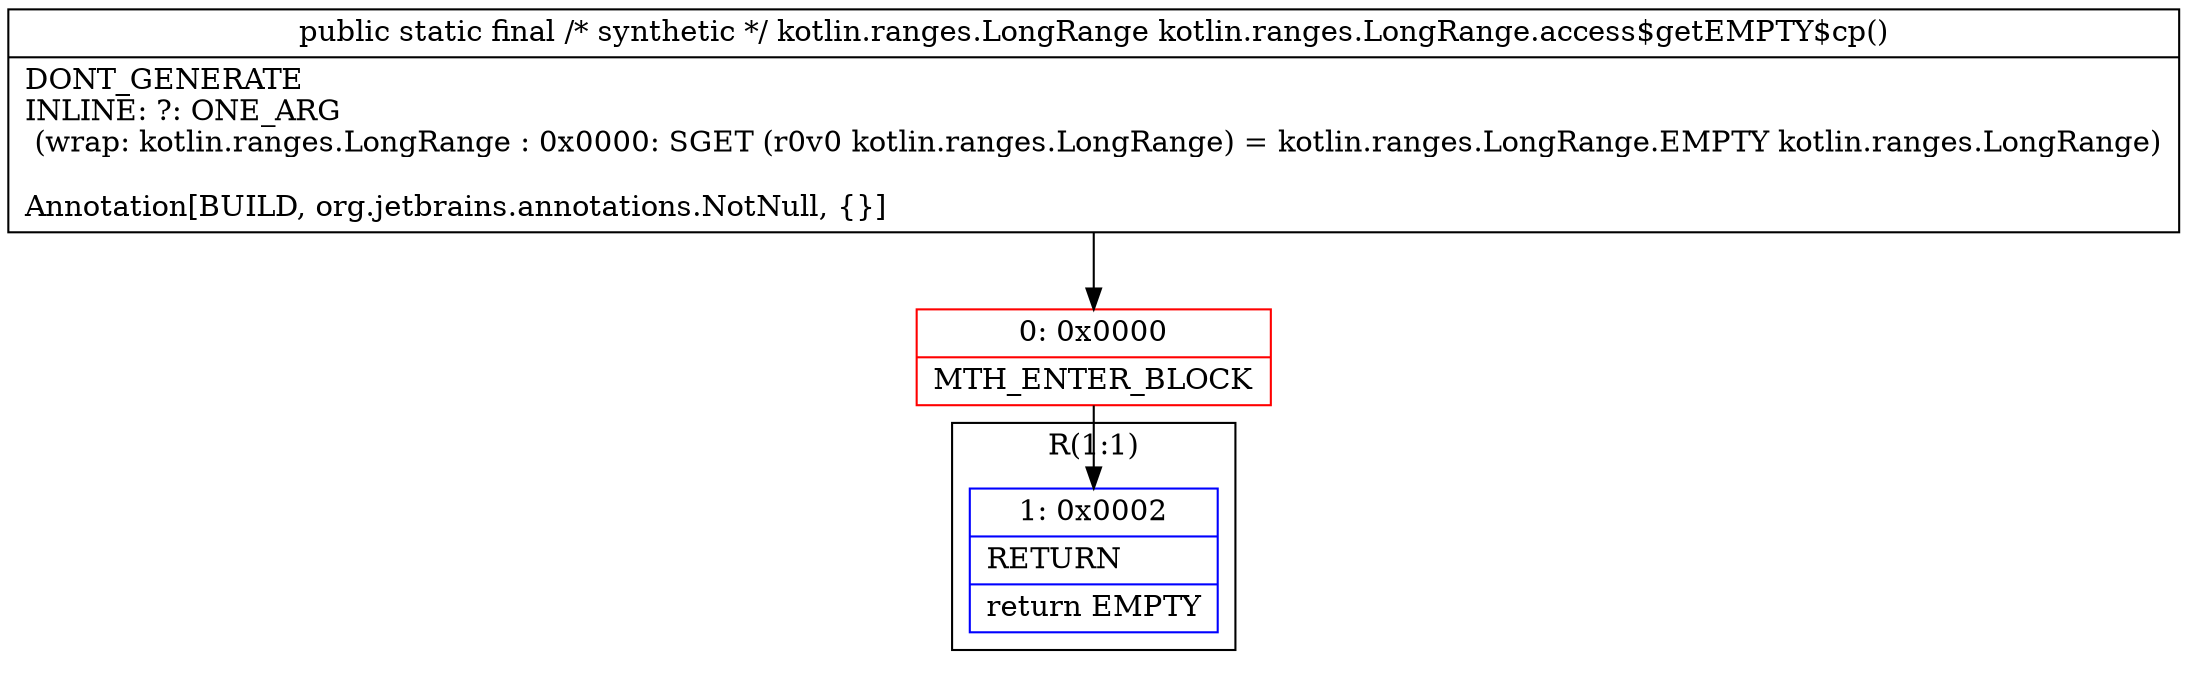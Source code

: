digraph "CFG forkotlin.ranges.LongRange.access$getEMPTY$cp()Lkotlin\/ranges\/LongRange;" {
subgraph cluster_Region_355989224 {
label = "R(1:1)";
node [shape=record,color=blue];
Node_1 [shape=record,label="{1\:\ 0x0002|RETURN\l|return EMPTY\l}"];
}
Node_0 [shape=record,color=red,label="{0\:\ 0x0000|MTH_ENTER_BLOCK\l}"];
MethodNode[shape=record,label="{public static final \/* synthetic *\/ kotlin.ranges.LongRange kotlin.ranges.LongRange.access$getEMPTY$cp()  | DONT_GENERATE\lINLINE: ?: ONE_ARG  \l  (wrap: kotlin.ranges.LongRange : 0x0000: SGET  (r0v0 kotlin.ranges.LongRange) =  kotlin.ranges.LongRange.EMPTY kotlin.ranges.LongRange)\l\lAnnotation[BUILD, org.jetbrains.annotations.NotNull, \{\}]\l}"];
MethodNode -> Node_0;
Node_0 -> Node_1;
}

